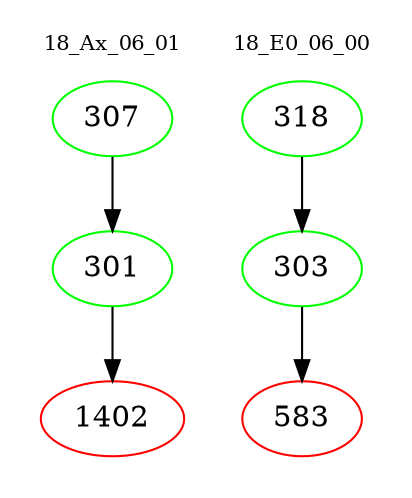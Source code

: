 digraph{
subgraph cluster_0 {
color = white
label = "18_Ax_06_01";
fontsize=10;
T0_307 [label="307", color="green"]
T0_307 -> T0_301 [color="black"]
T0_301 [label="301", color="green"]
T0_301 -> T0_1402 [color="black"]
T0_1402 [label="1402", color="red"]
}
subgraph cluster_1 {
color = white
label = "18_E0_06_00";
fontsize=10;
T1_318 [label="318", color="green"]
T1_318 -> T1_303 [color="black"]
T1_303 [label="303", color="green"]
T1_303 -> T1_583 [color="black"]
T1_583 [label="583", color="red"]
}
}
